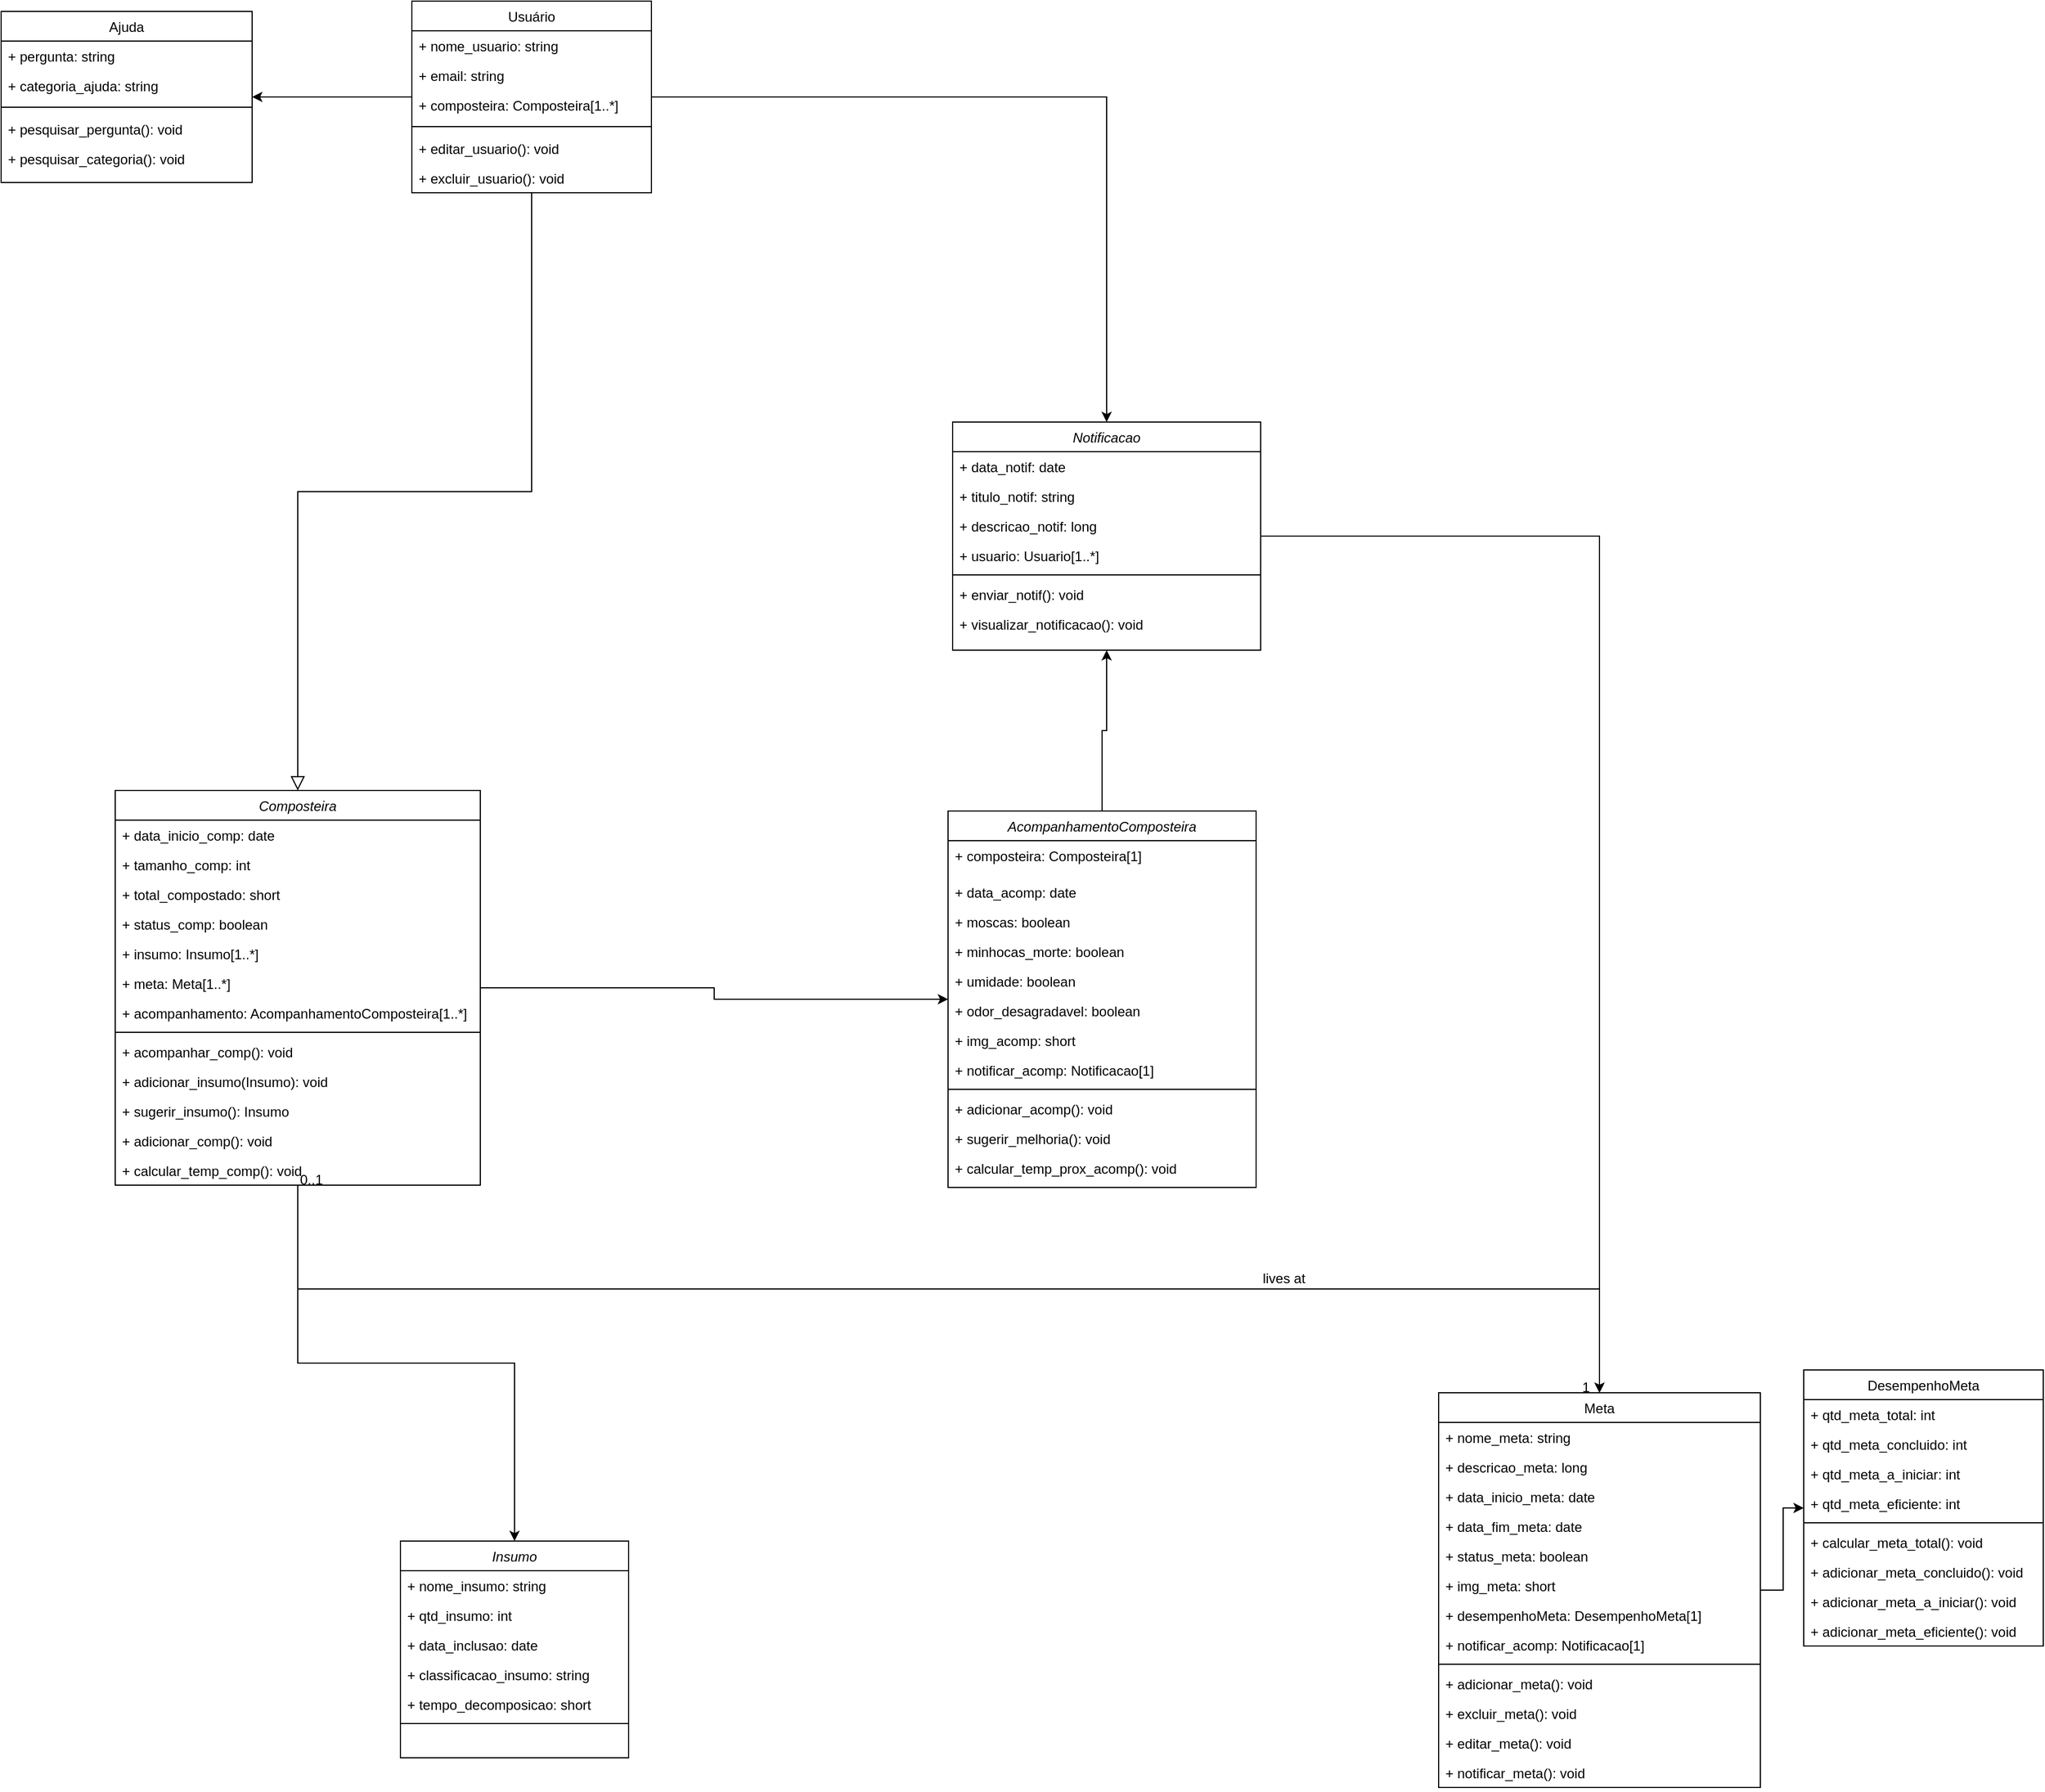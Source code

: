 <mxfile version="15.7.3" type="github">
  <diagram id="C5RBs43oDa-KdzZeNtuy" name="Page-1">
    <mxGraphModel dx="5262" dy="2849" grid="1" gridSize="10" guides="1" tooltips="1" connect="1" arrows="1" fold="1" page="1" pageScale="1" pageWidth="827" pageHeight="1169" math="0" shadow="0">
      <root>
        <mxCell id="WIyWlLk6GJQsqaUBKTNV-0" />
        <mxCell id="WIyWlLk6GJQsqaUBKTNV-1" parent="WIyWlLk6GJQsqaUBKTNV-0" />
        <mxCell id="Rsvc0MQ7upjJ9vIETe29-46" value="" style="edgeStyle=orthogonalEdgeStyle;rounded=0;orthogonalLoop=1;jettySize=auto;html=1;" edge="1" parent="WIyWlLk6GJQsqaUBKTNV-1" source="zkfFHV4jXpPFQw0GAbJ--0" target="Rsvc0MQ7upjJ9vIETe29-35">
          <mxGeometry relative="1" as="geometry" />
        </mxCell>
        <mxCell id="Rsvc0MQ7upjJ9vIETe29-81" value="" style="edgeStyle=orthogonalEdgeStyle;rounded=0;orthogonalLoop=1;jettySize=auto;html=1;" edge="1" parent="WIyWlLk6GJQsqaUBKTNV-1" source="zkfFHV4jXpPFQw0GAbJ--0" target="Rsvc0MQ7upjJ9vIETe29-68">
          <mxGeometry relative="1" as="geometry" />
        </mxCell>
        <mxCell id="zkfFHV4jXpPFQw0GAbJ--0" value="Composteira" style="swimlane;fontStyle=2;align=center;verticalAlign=top;childLayout=stackLayout;horizontal=1;startSize=26;horizontalStack=0;resizeParent=1;resizeLast=0;collapsible=1;marginBottom=0;rounded=0;shadow=0;strokeWidth=1;" parent="WIyWlLk6GJQsqaUBKTNV-1" vertex="1">
          <mxGeometry x="-160" y="-88" width="320" height="346" as="geometry">
            <mxRectangle x="230" y="140" width="160" height="26" as="alternateBounds" />
          </mxGeometry>
        </mxCell>
        <mxCell id="Rsvc0MQ7upjJ9vIETe29-19" value="+ data_inicio_comp: date" style="text;align=left;verticalAlign=top;spacingLeft=4;spacingRight=4;overflow=hidden;rotatable=0;points=[[0,0.5],[1,0.5]];portConstraint=eastwest;" vertex="1" parent="zkfFHV4jXpPFQw0GAbJ--0">
          <mxGeometry y="26" width="320" height="26" as="geometry" />
        </mxCell>
        <mxCell id="zkfFHV4jXpPFQw0GAbJ--1" value="+ tamanho_comp: int" style="text;align=left;verticalAlign=top;spacingLeft=4;spacingRight=4;overflow=hidden;rotatable=0;points=[[0,0.5],[1,0.5]];portConstraint=eastwest;" parent="zkfFHV4jXpPFQw0GAbJ--0" vertex="1">
          <mxGeometry y="52" width="320" height="26" as="geometry" />
        </mxCell>
        <mxCell id="zkfFHV4jXpPFQw0GAbJ--2" value="+ total_compostado: short" style="text;align=left;verticalAlign=top;spacingLeft=4;spacingRight=4;overflow=hidden;rotatable=0;points=[[0,0.5],[1,0.5]];portConstraint=eastwest;rounded=0;shadow=0;html=0;" parent="zkfFHV4jXpPFQw0GAbJ--0" vertex="1">
          <mxGeometry y="78" width="320" height="26" as="geometry" />
        </mxCell>
        <mxCell id="zkfFHV4jXpPFQw0GAbJ--3" value="+ status_comp: boolean" style="text;align=left;verticalAlign=top;spacingLeft=4;spacingRight=4;overflow=hidden;rotatable=0;points=[[0,0.5],[1,0.5]];portConstraint=eastwest;rounded=0;shadow=0;html=0;" parent="zkfFHV4jXpPFQw0GAbJ--0" vertex="1">
          <mxGeometry y="104" width="320" height="26" as="geometry" />
        </mxCell>
        <mxCell id="Rsvc0MQ7upjJ9vIETe29-62" value="+ insumo: Insumo[1..*]" style="text;align=left;verticalAlign=top;spacingLeft=4;spacingRight=4;overflow=hidden;rotatable=0;points=[[0,0.5],[1,0.5]];portConstraint=eastwest;rounded=0;shadow=0;html=0;" vertex="1" parent="zkfFHV4jXpPFQw0GAbJ--0">
          <mxGeometry y="130" width="320" height="26" as="geometry" />
        </mxCell>
        <mxCell id="Rsvc0MQ7upjJ9vIETe29-63" value="+ meta: Meta[1..*]" style="text;align=left;verticalAlign=top;spacingLeft=4;spacingRight=4;overflow=hidden;rotatable=0;points=[[0,0.5],[1,0.5]];portConstraint=eastwest;rounded=0;shadow=0;html=0;" vertex="1" parent="zkfFHV4jXpPFQw0GAbJ--0">
          <mxGeometry y="156" width="320" height="26" as="geometry" />
        </mxCell>
        <mxCell id="Rsvc0MQ7upjJ9vIETe29-83" value="+ acompanhamento: AcompanhamentoComposteira[1..*]" style="text;align=left;verticalAlign=top;spacingLeft=4;spacingRight=4;overflow=hidden;rotatable=0;points=[[0,0.5],[1,0.5]];portConstraint=eastwest;" vertex="1" parent="zkfFHV4jXpPFQw0GAbJ--0">
          <mxGeometry y="182" width="320" height="26" as="geometry" />
        </mxCell>
        <mxCell id="zkfFHV4jXpPFQw0GAbJ--4" value="" style="line;html=1;strokeWidth=1;align=left;verticalAlign=middle;spacingTop=-1;spacingLeft=3;spacingRight=3;rotatable=0;labelPosition=right;points=[];portConstraint=eastwest;" parent="zkfFHV4jXpPFQw0GAbJ--0" vertex="1">
          <mxGeometry y="208" width="320" height="8" as="geometry" />
        </mxCell>
        <mxCell id="zkfFHV4jXpPFQw0GAbJ--5" value="+ acompanhar_comp(): void" style="text;align=left;verticalAlign=top;spacingLeft=4;spacingRight=4;overflow=hidden;rotatable=0;points=[[0,0.5],[1,0.5]];portConstraint=eastwest;" parent="zkfFHV4jXpPFQw0GAbJ--0" vertex="1">
          <mxGeometry y="216" width="320" height="26" as="geometry" />
        </mxCell>
        <mxCell id="Rsvc0MQ7upjJ9vIETe29-20" value="+ adicionar_insumo(Insumo): void" style="text;align=left;verticalAlign=top;spacingLeft=4;spacingRight=4;overflow=hidden;rotatable=0;points=[[0,0.5],[1,0.5]];portConstraint=eastwest;" vertex="1" parent="zkfFHV4jXpPFQw0GAbJ--0">
          <mxGeometry y="242" width="320" height="26" as="geometry" />
        </mxCell>
        <mxCell id="Rsvc0MQ7upjJ9vIETe29-21" value="+ sugerir_insumo(): Insumo" style="text;align=left;verticalAlign=top;spacingLeft=4;spacingRight=4;overflow=hidden;rotatable=0;points=[[0,0.5],[1,0.5]];portConstraint=eastwest;" vertex="1" parent="zkfFHV4jXpPFQw0GAbJ--0">
          <mxGeometry y="268" width="320" height="26" as="geometry" />
        </mxCell>
        <mxCell id="Rsvc0MQ7upjJ9vIETe29-22" value="+ adicionar_comp(): void" style="text;align=left;verticalAlign=top;spacingLeft=4;spacingRight=4;overflow=hidden;rotatable=0;points=[[0,0.5],[1,0.5]];portConstraint=eastwest;" vertex="1" parent="zkfFHV4jXpPFQw0GAbJ--0">
          <mxGeometry y="294" width="320" height="26" as="geometry" />
        </mxCell>
        <mxCell id="Rsvc0MQ7upjJ9vIETe29-23" value="+ calcular_temp_comp(): void" style="text;align=left;verticalAlign=top;spacingLeft=4;spacingRight=4;overflow=hidden;rotatable=0;points=[[0,0.5],[1,0.5]];portConstraint=eastwest;" vertex="1" parent="zkfFHV4jXpPFQw0GAbJ--0">
          <mxGeometry y="320" width="320" height="26" as="geometry" />
        </mxCell>
        <mxCell id="Rsvc0MQ7upjJ9vIETe29-54" value="" style="edgeStyle=orthogonalEdgeStyle;rounded=0;orthogonalLoop=1;jettySize=auto;html=1;" edge="1" parent="WIyWlLk6GJQsqaUBKTNV-1" source="zkfFHV4jXpPFQw0GAbJ--13" target="Rsvc0MQ7upjJ9vIETe29-48">
          <mxGeometry relative="1" as="geometry" />
        </mxCell>
        <mxCell id="Rsvc0MQ7upjJ9vIETe29-104" style="edgeStyle=orthogonalEdgeStyle;rounded=0;orthogonalLoop=1;jettySize=auto;html=1;" edge="1" parent="WIyWlLk6GJQsqaUBKTNV-1" source="zkfFHV4jXpPFQw0GAbJ--13" target="Rsvc0MQ7upjJ9vIETe29-87">
          <mxGeometry relative="1" as="geometry" />
        </mxCell>
        <mxCell id="zkfFHV4jXpPFQw0GAbJ--13" value="Usuário" style="swimlane;fontStyle=0;align=center;verticalAlign=top;childLayout=stackLayout;horizontal=1;startSize=26;horizontalStack=0;resizeParent=1;resizeLast=0;collapsible=1;marginBottom=0;rounded=0;shadow=0;strokeWidth=1;" parent="WIyWlLk6GJQsqaUBKTNV-1" vertex="1">
          <mxGeometry x="100" y="-780" width="210" height="168" as="geometry">
            <mxRectangle x="340" y="380" width="170" height="26" as="alternateBounds" />
          </mxGeometry>
        </mxCell>
        <mxCell id="zkfFHV4jXpPFQw0GAbJ--14" value="+ nome_usuario: string" style="text;align=left;verticalAlign=top;spacingLeft=4;spacingRight=4;overflow=hidden;rotatable=0;points=[[0,0.5],[1,0.5]];portConstraint=eastwest;" parent="zkfFHV4jXpPFQw0GAbJ--13" vertex="1">
          <mxGeometry y="26" width="210" height="26" as="geometry" />
        </mxCell>
        <mxCell id="Rsvc0MQ7upjJ9vIETe29-24" value="+ email: string" style="text;align=left;verticalAlign=top;spacingLeft=4;spacingRight=4;overflow=hidden;rotatable=0;points=[[0,0.5],[1,0.5]];portConstraint=eastwest;" vertex="1" parent="zkfFHV4jXpPFQw0GAbJ--13">
          <mxGeometry y="52" width="210" height="26" as="geometry" />
        </mxCell>
        <mxCell id="Rsvc0MQ7upjJ9vIETe29-64" value="+ composteira: Composteira[1..*]" style="text;align=left;verticalAlign=top;spacingLeft=4;spacingRight=4;overflow=hidden;rotatable=0;points=[[0,0.5],[1,0.5]];portConstraint=eastwest;" vertex="1" parent="zkfFHV4jXpPFQw0GAbJ--13">
          <mxGeometry y="78" width="210" height="26" as="geometry" />
        </mxCell>
        <mxCell id="zkfFHV4jXpPFQw0GAbJ--15" value="" style="line;html=1;strokeWidth=1;align=left;verticalAlign=middle;spacingTop=-1;spacingLeft=3;spacingRight=3;rotatable=0;labelPosition=right;points=[];portConstraint=eastwest;" parent="zkfFHV4jXpPFQw0GAbJ--13" vertex="1">
          <mxGeometry y="104" width="210" height="12" as="geometry" />
        </mxCell>
        <mxCell id="Rsvc0MQ7upjJ9vIETe29-25" value="+ editar_usuario(): void" style="text;align=left;verticalAlign=top;spacingLeft=4;spacingRight=4;overflow=hidden;rotatable=0;points=[[0,0.5],[1,0.5]];portConstraint=eastwest;" vertex="1" parent="zkfFHV4jXpPFQw0GAbJ--13">
          <mxGeometry y="116" width="210" height="26" as="geometry" />
        </mxCell>
        <mxCell id="Rsvc0MQ7upjJ9vIETe29-47" value="+ excluir_usuario(): void" style="text;align=left;verticalAlign=top;spacingLeft=4;spacingRight=4;overflow=hidden;rotatable=0;points=[[0,0.5],[1,0.5]];portConstraint=eastwest;" vertex="1" parent="zkfFHV4jXpPFQw0GAbJ--13">
          <mxGeometry y="142" width="210" height="26" as="geometry" />
        </mxCell>
        <mxCell id="zkfFHV4jXpPFQw0GAbJ--16" value="" style="endArrow=block;endSize=10;endFill=0;shadow=0;strokeWidth=1;rounded=0;edgeStyle=elbowEdgeStyle;elbow=vertical;" parent="WIyWlLk6GJQsqaUBKTNV-1" source="zkfFHV4jXpPFQw0GAbJ--13" target="zkfFHV4jXpPFQw0GAbJ--0" edge="1">
          <mxGeometry width="160" relative="1" as="geometry">
            <mxPoint x="210" y="373" as="sourcePoint" />
            <mxPoint x="310" y="271" as="targetPoint" />
          </mxGeometry>
        </mxCell>
        <mxCell id="Rsvc0MQ7upjJ9vIETe29-9" value="" style="edgeStyle=orthogonalEdgeStyle;rounded=0;orthogonalLoop=1;jettySize=auto;html=1;" edge="1" parent="WIyWlLk6GJQsqaUBKTNV-1" source="zkfFHV4jXpPFQw0GAbJ--17" target="Rsvc0MQ7upjJ9vIETe29-0">
          <mxGeometry relative="1" as="geometry" />
        </mxCell>
        <mxCell id="zkfFHV4jXpPFQw0GAbJ--17" value="Meta" style="swimlane;fontStyle=0;align=center;verticalAlign=top;childLayout=stackLayout;horizontal=1;startSize=26;horizontalStack=0;resizeParent=1;resizeLast=0;collapsible=1;marginBottom=0;rounded=0;shadow=0;strokeWidth=1;" parent="WIyWlLk6GJQsqaUBKTNV-1" vertex="1">
          <mxGeometry x="1000" y="440" width="282" height="346" as="geometry">
            <mxRectangle x="550" y="140" width="160" height="26" as="alternateBounds" />
          </mxGeometry>
        </mxCell>
        <mxCell id="zkfFHV4jXpPFQw0GAbJ--18" value="+ nome_meta: string" style="text;align=left;verticalAlign=top;spacingLeft=4;spacingRight=4;overflow=hidden;rotatable=0;points=[[0,0.5],[1,0.5]];portConstraint=eastwest;" parent="zkfFHV4jXpPFQw0GAbJ--17" vertex="1">
          <mxGeometry y="26" width="282" height="26" as="geometry" />
        </mxCell>
        <mxCell id="zkfFHV4jXpPFQw0GAbJ--19" value="+ descricao_meta: long" style="text;align=left;verticalAlign=top;spacingLeft=4;spacingRight=4;overflow=hidden;rotatable=0;points=[[0,0.5],[1,0.5]];portConstraint=eastwest;rounded=0;shadow=0;html=0;" parent="zkfFHV4jXpPFQw0GAbJ--17" vertex="1">
          <mxGeometry y="52" width="282" height="26" as="geometry" />
        </mxCell>
        <mxCell id="zkfFHV4jXpPFQw0GAbJ--20" value="+ data_inicio_meta: date" style="text;align=left;verticalAlign=top;spacingLeft=4;spacingRight=4;overflow=hidden;rotatable=0;points=[[0,0.5],[1,0.5]];portConstraint=eastwest;rounded=0;shadow=0;html=0;" parent="zkfFHV4jXpPFQw0GAbJ--17" vertex="1">
          <mxGeometry y="78" width="282" height="26" as="geometry" />
        </mxCell>
        <mxCell id="zkfFHV4jXpPFQw0GAbJ--21" value="+ data_fim_meta: date" style="text;align=left;verticalAlign=top;spacingLeft=4;spacingRight=4;overflow=hidden;rotatable=0;points=[[0,0.5],[1,0.5]];portConstraint=eastwest;rounded=0;shadow=0;html=0;" parent="zkfFHV4jXpPFQw0GAbJ--17" vertex="1">
          <mxGeometry y="104" width="282" height="26" as="geometry" />
        </mxCell>
        <mxCell id="zkfFHV4jXpPFQw0GAbJ--22" value="+ status_meta: boolean" style="text;align=left;verticalAlign=top;spacingLeft=4;spacingRight=4;overflow=hidden;rotatable=0;points=[[0,0.5],[1,0.5]];portConstraint=eastwest;rounded=0;shadow=0;html=0;" parent="zkfFHV4jXpPFQw0GAbJ--17" vertex="1">
          <mxGeometry y="130" width="282" height="26" as="geometry" />
        </mxCell>
        <mxCell id="Rsvc0MQ7upjJ9vIETe29-10" value="+ img_meta: short" style="text;align=left;verticalAlign=top;spacingLeft=4;spacingRight=4;overflow=hidden;rotatable=0;points=[[0,0.5],[1,0.5]];portConstraint=eastwest;rounded=0;shadow=0;html=0;" vertex="1" parent="zkfFHV4jXpPFQw0GAbJ--17">
          <mxGeometry y="156" width="282" height="26" as="geometry" />
        </mxCell>
        <mxCell id="Rsvc0MQ7upjJ9vIETe29-65" value="+ desempenhoMeta: DesempenhoMeta[1]" style="text;align=left;verticalAlign=top;spacingLeft=4;spacingRight=4;overflow=hidden;rotatable=0;points=[[0,0.5],[1,0.5]];portConstraint=eastwest;" vertex="1" parent="zkfFHV4jXpPFQw0GAbJ--17">
          <mxGeometry y="182" width="282" height="26" as="geometry" />
        </mxCell>
        <mxCell id="Rsvc0MQ7upjJ9vIETe29-102" value="+ notificar_acomp: Notificacao[1]" style="text;align=left;verticalAlign=top;spacingLeft=4;spacingRight=4;overflow=hidden;rotatable=0;points=[[0,0.5],[1,0.5]];portConstraint=eastwest;" vertex="1" parent="zkfFHV4jXpPFQw0GAbJ--17">
          <mxGeometry y="208" width="282" height="26" as="geometry" />
        </mxCell>
        <mxCell id="zkfFHV4jXpPFQw0GAbJ--23" value="" style="line;html=1;strokeWidth=1;align=left;verticalAlign=middle;spacingTop=-1;spacingLeft=3;spacingRight=3;rotatable=0;labelPosition=right;points=[];portConstraint=eastwest;" parent="zkfFHV4jXpPFQw0GAbJ--17" vertex="1">
          <mxGeometry y="234" width="282" height="8" as="geometry" />
        </mxCell>
        <mxCell id="zkfFHV4jXpPFQw0GAbJ--24" value="+ adicionar_meta(): void" style="text;align=left;verticalAlign=top;spacingLeft=4;spacingRight=4;overflow=hidden;rotatable=0;points=[[0,0.5],[1,0.5]];portConstraint=eastwest;" parent="zkfFHV4jXpPFQw0GAbJ--17" vertex="1">
          <mxGeometry y="242" width="282" height="26" as="geometry" />
        </mxCell>
        <mxCell id="zkfFHV4jXpPFQw0GAbJ--25" value="+ excluir_meta(): void" style="text;align=left;verticalAlign=top;spacingLeft=4;spacingRight=4;overflow=hidden;rotatable=0;points=[[0,0.5],[1,0.5]];portConstraint=eastwest;" parent="zkfFHV4jXpPFQw0GAbJ--17" vertex="1">
          <mxGeometry y="268" width="282" height="26" as="geometry" />
        </mxCell>
        <mxCell id="Rsvc0MQ7upjJ9vIETe29-11" value="+ editar_meta(): void" style="text;align=left;verticalAlign=top;spacingLeft=4;spacingRight=4;overflow=hidden;rotatable=0;points=[[0,0.5],[1,0.5]];portConstraint=eastwest;" vertex="1" parent="zkfFHV4jXpPFQw0GAbJ--17">
          <mxGeometry y="294" width="282" height="26" as="geometry" />
        </mxCell>
        <mxCell id="Rsvc0MQ7upjJ9vIETe29-85" value="+ notificar_meta(): void" style="text;align=left;verticalAlign=top;spacingLeft=4;spacingRight=4;overflow=hidden;rotatable=0;points=[[0,0.5],[1,0.5]];portConstraint=eastwest;" vertex="1" parent="zkfFHV4jXpPFQw0GAbJ--17">
          <mxGeometry y="320" width="282" height="26" as="geometry" />
        </mxCell>
        <mxCell id="zkfFHV4jXpPFQw0GAbJ--26" value="" style="endArrow=open;shadow=0;strokeWidth=1;rounded=0;endFill=1;edgeStyle=elbowEdgeStyle;elbow=vertical;" parent="WIyWlLk6GJQsqaUBKTNV-1" source="zkfFHV4jXpPFQw0GAbJ--0" target="zkfFHV4jXpPFQw0GAbJ--17" edge="1">
          <mxGeometry x="0.5" y="41" relative="1" as="geometry">
            <mxPoint x="380" y="192" as="sourcePoint" />
            <mxPoint x="540" y="192" as="targetPoint" />
            <mxPoint x="-40" y="32" as="offset" />
          </mxGeometry>
        </mxCell>
        <mxCell id="zkfFHV4jXpPFQw0GAbJ--27" value="0..1" style="resizable=0;align=left;verticalAlign=bottom;labelBackgroundColor=none;fontSize=12;" parent="zkfFHV4jXpPFQw0GAbJ--26" connectable="0" vertex="1">
          <mxGeometry x="-1" relative="1" as="geometry">
            <mxPoint y="4" as="offset" />
          </mxGeometry>
        </mxCell>
        <mxCell id="zkfFHV4jXpPFQw0GAbJ--28" value="1" style="resizable=0;align=right;verticalAlign=bottom;labelBackgroundColor=none;fontSize=12;" parent="zkfFHV4jXpPFQw0GAbJ--26" connectable="0" vertex="1">
          <mxGeometry x="1" relative="1" as="geometry">
            <mxPoint x="-7" y="4" as="offset" />
          </mxGeometry>
        </mxCell>
        <mxCell id="zkfFHV4jXpPFQw0GAbJ--29" value="lives at" style="text;html=1;resizable=0;points=[];;align=center;verticalAlign=middle;labelBackgroundColor=none;rounded=0;shadow=0;strokeWidth=1;fontSize=12;" parent="zkfFHV4jXpPFQw0GAbJ--26" vertex="1" connectable="0">
          <mxGeometry x="0.5" y="49" relative="1" as="geometry">
            <mxPoint x="-38" y="40" as="offset" />
          </mxGeometry>
        </mxCell>
        <mxCell id="Rsvc0MQ7upjJ9vIETe29-0" value="DesempenhoMeta" style="swimlane;fontStyle=0;align=center;verticalAlign=top;childLayout=stackLayout;horizontal=1;startSize=26;horizontalStack=0;resizeParent=1;resizeLast=0;collapsible=1;marginBottom=0;rounded=0;shadow=0;strokeWidth=1;" vertex="1" parent="WIyWlLk6GJQsqaUBKTNV-1">
          <mxGeometry x="1320" y="420" width="210" height="242" as="geometry">
            <mxRectangle x="550" y="140" width="160" height="26" as="alternateBounds" />
          </mxGeometry>
        </mxCell>
        <mxCell id="Rsvc0MQ7upjJ9vIETe29-1" value="+ qtd_meta_total: int" style="text;align=left;verticalAlign=top;spacingLeft=4;spacingRight=4;overflow=hidden;rotatable=0;points=[[0,0.5],[1,0.5]];portConstraint=eastwest;" vertex="1" parent="Rsvc0MQ7upjJ9vIETe29-0">
          <mxGeometry y="26" width="210" height="26" as="geometry" />
        </mxCell>
        <mxCell id="Rsvc0MQ7upjJ9vIETe29-2" value="+ qtd_meta_concluido: int" style="text;align=left;verticalAlign=top;spacingLeft=4;spacingRight=4;overflow=hidden;rotatable=0;points=[[0,0.5],[1,0.5]];portConstraint=eastwest;rounded=0;shadow=0;html=0;" vertex="1" parent="Rsvc0MQ7upjJ9vIETe29-0">
          <mxGeometry y="52" width="210" height="26" as="geometry" />
        </mxCell>
        <mxCell id="Rsvc0MQ7upjJ9vIETe29-3" value="+ qtd_meta_a_iniciar: int" style="text;align=left;verticalAlign=top;spacingLeft=4;spacingRight=4;overflow=hidden;rotatable=0;points=[[0,0.5],[1,0.5]];portConstraint=eastwest;rounded=0;shadow=0;html=0;" vertex="1" parent="Rsvc0MQ7upjJ9vIETe29-0">
          <mxGeometry y="78" width="210" height="26" as="geometry" />
        </mxCell>
        <mxCell id="Rsvc0MQ7upjJ9vIETe29-4" value="+ qtd_meta_eficiente: int" style="text;align=left;verticalAlign=top;spacingLeft=4;spacingRight=4;overflow=hidden;rotatable=0;points=[[0,0.5],[1,0.5]];portConstraint=eastwest;rounded=0;shadow=0;html=0;" vertex="1" parent="Rsvc0MQ7upjJ9vIETe29-0">
          <mxGeometry y="104" width="210" height="26" as="geometry" />
        </mxCell>
        <mxCell id="Rsvc0MQ7upjJ9vIETe29-6" value="" style="line;html=1;strokeWidth=1;align=left;verticalAlign=middle;spacingTop=-1;spacingLeft=3;spacingRight=3;rotatable=0;labelPosition=right;points=[];portConstraint=eastwest;" vertex="1" parent="Rsvc0MQ7upjJ9vIETe29-0">
          <mxGeometry y="130" width="210" height="8" as="geometry" />
        </mxCell>
        <mxCell id="Rsvc0MQ7upjJ9vIETe29-7" value="+ calcular_meta_total(): void" style="text;align=left;verticalAlign=top;spacingLeft=4;spacingRight=4;overflow=hidden;rotatable=0;points=[[0,0.5],[1,0.5]];portConstraint=eastwest;" vertex="1" parent="Rsvc0MQ7upjJ9vIETe29-0">
          <mxGeometry y="138" width="210" height="26" as="geometry" />
        </mxCell>
        <mxCell id="Rsvc0MQ7upjJ9vIETe29-8" value="+ adicionar_meta_concluido(): void" style="text;align=left;verticalAlign=top;spacingLeft=4;spacingRight=4;overflow=hidden;rotatable=0;points=[[0,0.5],[1,0.5]];portConstraint=eastwest;" vertex="1" parent="Rsvc0MQ7upjJ9vIETe29-0">
          <mxGeometry y="164" width="210" height="26" as="geometry" />
        </mxCell>
        <mxCell id="Rsvc0MQ7upjJ9vIETe29-13" value="+ adicionar_meta_a_iniciar(): void" style="text;align=left;verticalAlign=top;spacingLeft=4;spacingRight=4;overflow=hidden;rotatable=0;points=[[0,0.5],[1,0.5]];portConstraint=eastwest;" vertex="1" parent="Rsvc0MQ7upjJ9vIETe29-0">
          <mxGeometry y="190" width="210" height="26" as="geometry" />
        </mxCell>
        <mxCell id="Rsvc0MQ7upjJ9vIETe29-14" value="+ adicionar_meta_eficiente(): void" style="text;align=left;verticalAlign=top;spacingLeft=4;spacingRight=4;overflow=hidden;rotatable=0;points=[[0,0.5],[1,0.5]];portConstraint=eastwest;" vertex="1" parent="Rsvc0MQ7upjJ9vIETe29-0">
          <mxGeometry y="216" width="210" height="26" as="geometry" />
        </mxCell>
        <mxCell id="Rsvc0MQ7upjJ9vIETe29-35" value="Insumo" style="swimlane;fontStyle=2;align=center;verticalAlign=top;childLayout=stackLayout;horizontal=1;startSize=26;horizontalStack=0;resizeParent=1;resizeLast=0;collapsible=1;marginBottom=0;rounded=0;shadow=0;strokeWidth=1;" vertex="1" parent="WIyWlLk6GJQsqaUBKTNV-1">
          <mxGeometry x="90" y="570" width="200" height="190" as="geometry">
            <mxRectangle x="230" y="140" width="160" height="26" as="alternateBounds" />
          </mxGeometry>
        </mxCell>
        <mxCell id="Rsvc0MQ7upjJ9vIETe29-66" value="+ nome_insumo: string" style="text;align=left;verticalAlign=top;spacingLeft=4;spacingRight=4;overflow=hidden;rotatable=0;points=[[0,0.5],[1,0.5]];portConstraint=eastwest;" vertex="1" parent="Rsvc0MQ7upjJ9vIETe29-35">
          <mxGeometry y="26" width="200" height="26" as="geometry" />
        </mxCell>
        <mxCell id="Rsvc0MQ7upjJ9vIETe29-15" value="+ qtd_insumo: int" style="text;align=left;verticalAlign=top;spacingLeft=4;spacingRight=4;overflow=hidden;rotatable=0;points=[[0,0.5],[1,0.5]];portConstraint=eastwest;rounded=0;shadow=0;html=0;" vertex="1" parent="Rsvc0MQ7upjJ9vIETe29-35">
          <mxGeometry y="52" width="200" height="26" as="geometry" />
        </mxCell>
        <mxCell id="zkfFHV4jXpPFQw0GAbJ--11" value="+ data_inclusao: date" style="text;align=left;verticalAlign=top;spacingLeft=4;spacingRight=4;overflow=hidden;rotatable=0;points=[[0,0.5],[1,0.5]];portConstraint=eastwest;" parent="Rsvc0MQ7upjJ9vIETe29-35" vertex="1">
          <mxGeometry y="78" width="200" height="26" as="geometry" />
        </mxCell>
        <mxCell id="zkfFHV4jXpPFQw0GAbJ--8" value="+ classificacao_insumo: string" style="text;align=left;verticalAlign=top;spacingLeft=4;spacingRight=4;overflow=hidden;rotatable=0;points=[[0,0.5],[1,0.5]];portConstraint=eastwest;rounded=0;shadow=0;html=0;" parent="Rsvc0MQ7upjJ9vIETe29-35" vertex="1">
          <mxGeometry y="104" width="200" height="26" as="geometry" />
        </mxCell>
        <mxCell id="Rsvc0MQ7upjJ9vIETe29-17" value="+ tempo_decomposicao: short" style="text;align=left;verticalAlign=top;spacingLeft=4;spacingRight=4;overflow=hidden;rotatable=0;points=[[0,0.5],[1,0.5]];portConstraint=eastwest;" vertex="1" parent="Rsvc0MQ7upjJ9vIETe29-35">
          <mxGeometry y="130" width="200" height="26" as="geometry" />
        </mxCell>
        <mxCell id="Rsvc0MQ7upjJ9vIETe29-40" value="" style="line;html=1;strokeWidth=1;align=left;verticalAlign=middle;spacingTop=-1;spacingLeft=3;spacingRight=3;rotatable=0;labelPosition=right;points=[];portConstraint=eastwest;" vertex="1" parent="Rsvc0MQ7upjJ9vIETe29-35">
          <mxGeometry y="156" width="200" height="8" as="geometry" />
        </mxCell>
        <mxCell id="Rsvc0MQ7upjJ9vIETe29-48" value="Ajuda" style="swimlane;fontStyle=0;align=center;verticalAlign=top;childLayout=stackLayout;horizontal=1;startSize=26;horizontalStack=0;resizeParent=1;resizeLast=0;collapsible=1;marginBottom=0;rounded=0;shadow=0;strokeWidth=1;" vertex="1" parent="WIyWlLk6GJQsqaUBKTNV-1">
          <mxGeometry x="-260" y="-771" width="220" height="150" as="geometry">
            <mxRectangle x="340" y="380" width="170" height="26" as="alternateBounds" />
          </mxGeometry>
        </mxCell>
        <mxCell id="Rsvc0MQ7upjJ9vIETe29-49" value="+ pergunta: string" style="text;align=left;verticalAlign=top;spacingLeft=4;spacingRight=4;overflow=hidden;rotatable=0;points=[[0,0.5],[1,0.5]];portConstraint=eastwest;" vertex="1" parent="Rsvc0MQ7upjJ9vIETe29-48">
          <mxGeometry y="26" width="220" height="26" as="geometry" />
        </mxCell>
        <mxCell id="Rsvc0MQ7upjJ9vIETe29-50" value="+ categoria_ajuda: string" style="text;align=left;verticalAlign=top;spacingLeft=4;spacingRight=4;overflow=hidden;rotatable=0;points=[[0,0.5],[1,0.5]];portConstraint=eastwest;" vertex="1" parent="Rsvc0MQ7upjJ9vIETe29-48">
          <mxGeometry y="52" width="220" height="26" as="geometry" />
        </mxCell>
        <mxCell id="Rsvc0MQ7upjJ9vIETe29-51" value="" style="line;html=1;strokeWidth=1;align=left;verticalAlign=middle;spacingTop=-1;spacingLeft=3;spacingRight=3;rotatable=0;labelPosition=right;points=[];portConstraint=eastwest;" vertex="1" parent="Rsvc0MQ7upjJ9vIETe29-48">
          <mxGeometry y="78" width="220" height="12" as="geometry" />
        </mxCell>
        <mxCell id="Rsvc0MQ7upjJ9vIETe29-52" value="+ pesquisar_pergunta(): void" style="text;align=left;verticalAlign=top;spacingLeft=4;spacingRight=4;overflow=hidden;rotatable=0;points=[[0,0.5],[1,0.5]];portConstraint=eastwest;" vertex="1" parent="Rsvc0MQ7upjJ9vIETe29-48">
          <mxGeometry y="90" width="220" height="26" as="geometry" />
        </mxCell>
        <mxCell id="Rsvc0MQ7upjJ9vIETe29-53" value="+ pesquisar_categoria(): void" style="text;align=left;verticalAlign=top;spacingLeft=4;spacingRight=4;overflow=hidden;rotatable=0;points=[[0,0.5],[1,0.5]];portConstraint=eastwest;" vertex="1" parent="Rsvc0MQ7upjJ9vIETe29-48">
          <mxGeometry y="116" width="220" height="26" as="geometry" />
        </mxCell>
        <mxCell id="Rsvc0MQ7upjJ9vIETe29-100" value="" style="edgeStyle=orthogonalEdgeStyle;rounded=0;orthogonalLoop=1;jettySize=auto;html=1;" edge="1" parent="WIyWlLk6GJQsqaUBKTNV-1" source="Rsvc0MQ7upjJ9vIETe29-68" target="Rsvc0MQ7upjJ9vIETe29-87">
          <mxGeometry relative="1" as="geometry" />
        </mxCell>
        <mxCell id="Rsvc0MQ7upjJ9vIETe29-68" value="AcompanhamentoComposteira" style="swimlane;fontStyle=2;align=center;verticalAlign=top;childLayout=stackLayout;horizontal=1;startSize=26;horizontalStack=0;resizeParent=1;resizeLast=0;collapsible=1;marginBottom=0;rounded=0;shadow=0;strokeWidth=1;" vertex="1" parent="WIyWlLk6GJQsqaUBKTNV-1">
          <mxGeometry x="570" y="-70" width="270" height="330" as="geometry">
            <mxRectangle x="230" y="140" width="160" height="26" as="alternateBounds" />
          </mxGeometry>
        </mxCell>
        <mxCell id="Rsvc0MQ7upjJ9vIETe29-82" value="+ composteira: Composteira[1]" style="text;align=left;verticalAlign=top;spacingLeft=4;spacingRight=4;overflow=hidden;rotatable=0;points=[[0,0.5],[1,0.5]];portConstraint=eastwest;" vertex="1" parent="Rsvc0MQ7upjJ9vIETe29-68">
          <mxGeometry y="26" width="270" height="32" as="geometry" />
        </mxCell>
        <mxCell id="Rsvc0MQ7upjJ9vIETe29-69" value="+ data_acomp: date" style="text;align=left;verticalAlign=top;spacingLeft=4;spacingRight=4;overflow=hidden;rotatable=0;points=[[0,0.5],[1,0.5]];portConstraint=eastwest;" vertex="1" parent="Rsvc0MQ7upjJ9vIETe29-68">
          <mxGeometry y="58" width="270" height="26" as="geometry" />
        </mxCell>
        <mxCell id="Rsvc0MQ7upjJ9vIETe29-70" value="+ moscas: boolean" style="text;align=left;verticalAlign=top;spacingLeft=4;spacingRight=4;overflow=hidden;rotatable=0;points=[[0,0.5],[1,0.5]];portConstraint=eastwest;" vertex="1" parent="Rsvc0MQ7upjJ9vIETe29-68">
          <mxGeometry y="84" width="270" height="26" as="geometry" />
        </mxCell>
        <mxCell id="Rsvc0MQ7upjJ9vIETe29-71" value="+ minhocas_morte: boolean" style="text;align=left;verticalAlign=top;spacingLeft=4;spacingRight=4;overflow=hidden;rotatable=0;points=[[0,0.5],[1,0.5]];portConstraint=eastwest;rounded=0;shadow=0;html=0;" vertex="1" parent="Rsvc0MQ7upjJ9vIETe29-68">
          <mxGeometry y="110" width="270" height="26" as="geometry" />
        </mxCell>
        <mxCell id="Rsvc0MQ7upjJ9vIETe29-72" value="+ umidade: boolean" style="text;align=left;verticalAlign=top;spacingLeft=4;spacingRight=4;overflow=hidden;rotatable=0;points=[[0,0.5],[1,0.5]];portConstraint=eastwest;rounded=0;shadow=0;html=0;" vertex="1" parent="Rsvc0MQ7upjJ9vIETe29-68">
          <mxGeometry y="136" width="270" height="26" as="geometry" />
        </mxCell>
        <mxCell id="Rsvc0MQ7upjJ9vIETe29-73" value="+ odor_desagradavel: boolean" style="text;align=left;verticalAlign=top;spacingLeft=4;spacingRight=4;overflow=hidden;rotatable=0;points=[[0,0.5],[1,0.5]];portConstraint=eastwest;rounded=0;shadow=0;html=0;" vertex="1" parent="Rsvc0MQ7upjJ9vIETe29-68">
          <mxGeometry y="162" width="270" height="26" as="geometry" />
        </mxCell>
        <mxCell id="Rsvc0MQ7upjJ9vIETe29-74" value="+ img_acomp: short" style="text;align=left;verticalAlign=top;spacingLeft=4;spacingRight=4;overflow=hidden;rotatable=0;points=[[0,0.5],[1,0.5]];portConstraint=eastwest;rounded=0;shadow=0;html=0;" vertex="1" parent="Rsvc0MQ7upjJ9vIETe29-68">
          <mxGeometry y="188" width="270" height="26" as="geometry" />
        </mxCell>
        <mxCell id="Rsvc0MQ7upjJ9vIETe29-101" value="+ notificar_acomp: Notificacao[1]" style="text;align=left;verticalAlign=top;spacingLeft=4;spacingRight=4;overflow=hidden;rotatable=0;points=[[0,0.5],[1,0.5]];portConstraint=eastwest;" vertex="1" parent="Rsvc0MQ7upjJ9vIETe29-68">
          <mxGeometry y="214" width="270" height="26" as="geometry" />
        </mxCell>
        <mxCell id="Rsvc0MQ7upjJ9vIETe29-75" value="" style="line;html=1;strokeWidth=1;align=left;verticalAlign=middle;spacingTop=-1;spacingLeft=3;spacingRight=3;rotatable=0;labelPosition=right;points=[];portConstraint=eastwest;" vertex="1" parent="Rsvc0MQ7upjJ9vIETe29-68">
          <mxGeometry y="240" width="270" height="8" as="geometry" />
        </mxCell>
        <mxCell id="Rsvc0MQ7upjJ9vIETe29-76" value="+ adicionar_acomp(): void" style="text;align=left;verticalAlign=top;spacingLeft=4;spacingRight=4;overflow=hidden;rotatable=0;points=[[0,0.5],[1,0.5]];portConstraint=eastwest;" vertex="1" parent="Rsvc0MQ7upjJ9vIETe29-68">
          <mxGeometry y="248" width="270" height="26" as="geometry" />
        </mxCell>
        <mxCell id="Rsvc0MQ7upjJ9vIETe29-78" value="+ sugerir_melhoria(): void" style="text;align=left;verticalAlign=top;spacingLeft=4;spacingRight=4;overflow=hidden;rotatable=0;points=[[0,0.5],[1,0.5]];portConstraint=eastwest;" vertex="1" parent="Rsvc0MQ7upjJ9vIETe29-68">
          <mxGeometry y="274" width="270" height="26" as="geometry" />
        </mxCell>
        <mxCell id="Rsvc0MQ7upjJ9vIETe29-80" value="+ calcular_temp_prox_acomp(): void" style="text;align=left;verticalAlign=top;spacingLeft=4;spacingRight=4;overflow=hidden;rotatable=0;points=[[0,0.5],[1,0.5]];portConstraint=eastwest;" vertex="1" parent="Rsvc0MQ7upjJ9vIETe29-68">
          <mxGeometry y="300" width="270" height="26" as="geometry" />
        </mxCell>
        <mxCell id="Rsvc0MQ7upjJ9vIETe29-103" style="edgeStyle=orthogonalEdgeStyle;rounded=0;orthogonalLoop=1;jettySize=auto;html=1;entryX=0.5;entryY=0;entryDx=0;entryDy=0;" edge="1" parent="WIyWlLk6GJQsqaUBKTNV-1" source="Rsvc0MQ7upjJ9vIETe29-87" target="zkfFHV4jXpPFQw0GAbJ--17">
          <mxGeometry relative="1" as="geometry" />
        </mxCell>
        <mxCell id="Rsvc0MQ7upjJ9vIETe29-87" value="Notificacao" style="swimlane;fontStyle=2;align=center;verticalAlign=top;childLayout=stackLayout;horizontal=1;startSize=26;horizontalStack=0;resizeParent=1;resizeLast=0;collapsible=1;marginBottom=0;rounded=0;shadow=0;strokeWidth=1;" vertex="1" parent="WIyWlLk6GJQsqaUBKTNV-1">
          <mxGeometry x="574" y="-411" width="270" height="200" as="geometry">
            <mxRectangle x="230" y="140" width="160" height="26" as="alternateBounds" />
          </mxGeometry>
        </mxCell>
        <mxCell id="Rsvc0MQ7upjJ9vIETe29-88" value="+ data_notif: date" style="text;align=left;verticalAlign=top;spacingLeft=4;spacingRight=4;overflow=hidden;rotatable=0;points=[[0,0.5],[1,0.5]];portConstraint=eastwest;" vertex="1" parent="Rsvc0MQ7upjJ9vIETe29-87">
          <mxGeometry y="26" width="270" height="26" as="geometry" />
        </mxCell>
        <mxCell id="Rsvc0MQ7upjJ9vIETe29-89" value="+ titulo_notif: string" style="text;align=left;verticalAlign=top;spacingLeft=4;spacingRight=4;overflow=hidden;rotatable=0;points=[[0,0.5],[1,0.5]];portConstraint=eastwest;" vertex="1" parent="Rsvc0MQ7upjJ9vIETe29-87">
          <mxGeometry y="52" width="270" height="26" as="geometry" />
        </mxCell>
        <mxCell id="Rsvc0MQ7upjJ9vIETe29-90" value="+ descricao_notif: long" style="text;align=left;verticalAlign=top;spacingLeft=4;spacingRight=4;overflow=hidden;rotatable=0;points=[[0,0.5],[1,0.5]];portConstraint=eastwest;" vertex="1" parent="Rsvc0MQ7upjJ9vIETe29-87">
          <mxGeometry y="78" width="270" height="26" as="geometry" />
        </mxCell>
        <mxCell id="Rsvc0MQ7upjJ9vIETe29-92" value="+ usuario: Usuario[1..*]" style="text;align=left;verticalAlign=top;spacingLeft=4;spacingRight=4;overflow=hidden;rotatable=0;points=[[0,0.5],[1,0.5]];portConstraint=eastwest;rounded=0;shadow=0;html=0;" vertex="1" parent="Rsvc0MQ7upjJ9vIETe29-87">
          <mxGeometry y="104" width="270" height="26" as="geometry" />
        </mxCell>
        <mxCell id="Rsvc0MQ7upjJ9vIETe29-95" value="" style="line;html=1;strokeWidth=1;align=left;verticalAlign=middle;spacingTop=-1;spacingLeft=3;spacingRight=3;rotatable=0;labelPosition=right;points=[];portConstraint=eastwest;" vertex="1" parent="Rsvc0MQ7upjJ9vIETe29-87">
          <mxGeometry y="130" width="270" height="8" as="geometry" />
        </mxCell>
        <mxCell id="Rsvc0MQ7upjJ9vIETe29-96" value="+ enviar_notif(): void" style="text;align=left;verticalAlign=top;spacingLeft=4;spacingRight=4;overflow=hidden;rotatable=0;points=[[0,0.5],[1,0.5]];portConstraint=eastwest;" vertex="1" parent="Rsvc0MQ7upjJ9vIETe29-87">
          <mxGeometry y="138" width="270" height="26" as="geometry" />
        </mxCell>
        <mxCell id="Rsvc0MQ7upjJ9vIETe29-97" value="+ visualizar_notificacao(): void" style="text;align=left;verticalAlign=top;spacingLeft=4;spacingRight=4;overflow=hidden;rotatable=0;points=[[0,0.5],[1,0.5]];portConstraint=eastwest;" vertex="1" parent="Rsvc0MQ7upjJ9vIETe29-87">
          <mxGeometry y="164" width="270" height="26" as="geometry" />
        </mxCell>
      </root>
    </mxGraphModel>
  </diagram>
</mxfile>

